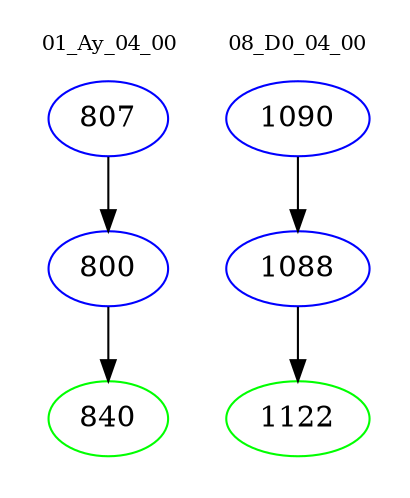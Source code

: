 digraph{
subgraph cluster_0 {
color = white
label = "01_Ay_04_00";
fontsize=10;
T0_807 [label="807", color="blue"]
T0_807 -> T0_800 [color="black"]
T0_800 [label="800", color="blue"]
T0_800 -> T0_840 [color="black"]
T0_840 [label="840", color="green"]
}
subgraph cluster_1 {
color = white
label = "08_D0_04_00";
fontsize=10;
T1_1090 [label="1090", color="blue"]
T1_1090 -> T1_1088 [color="black"]
T1_1088 [label="1088", color="blue"]
T1_1088 -> T1_1122 [color="black"]
T1_1122 [label="1122", color="green"]
}
}
